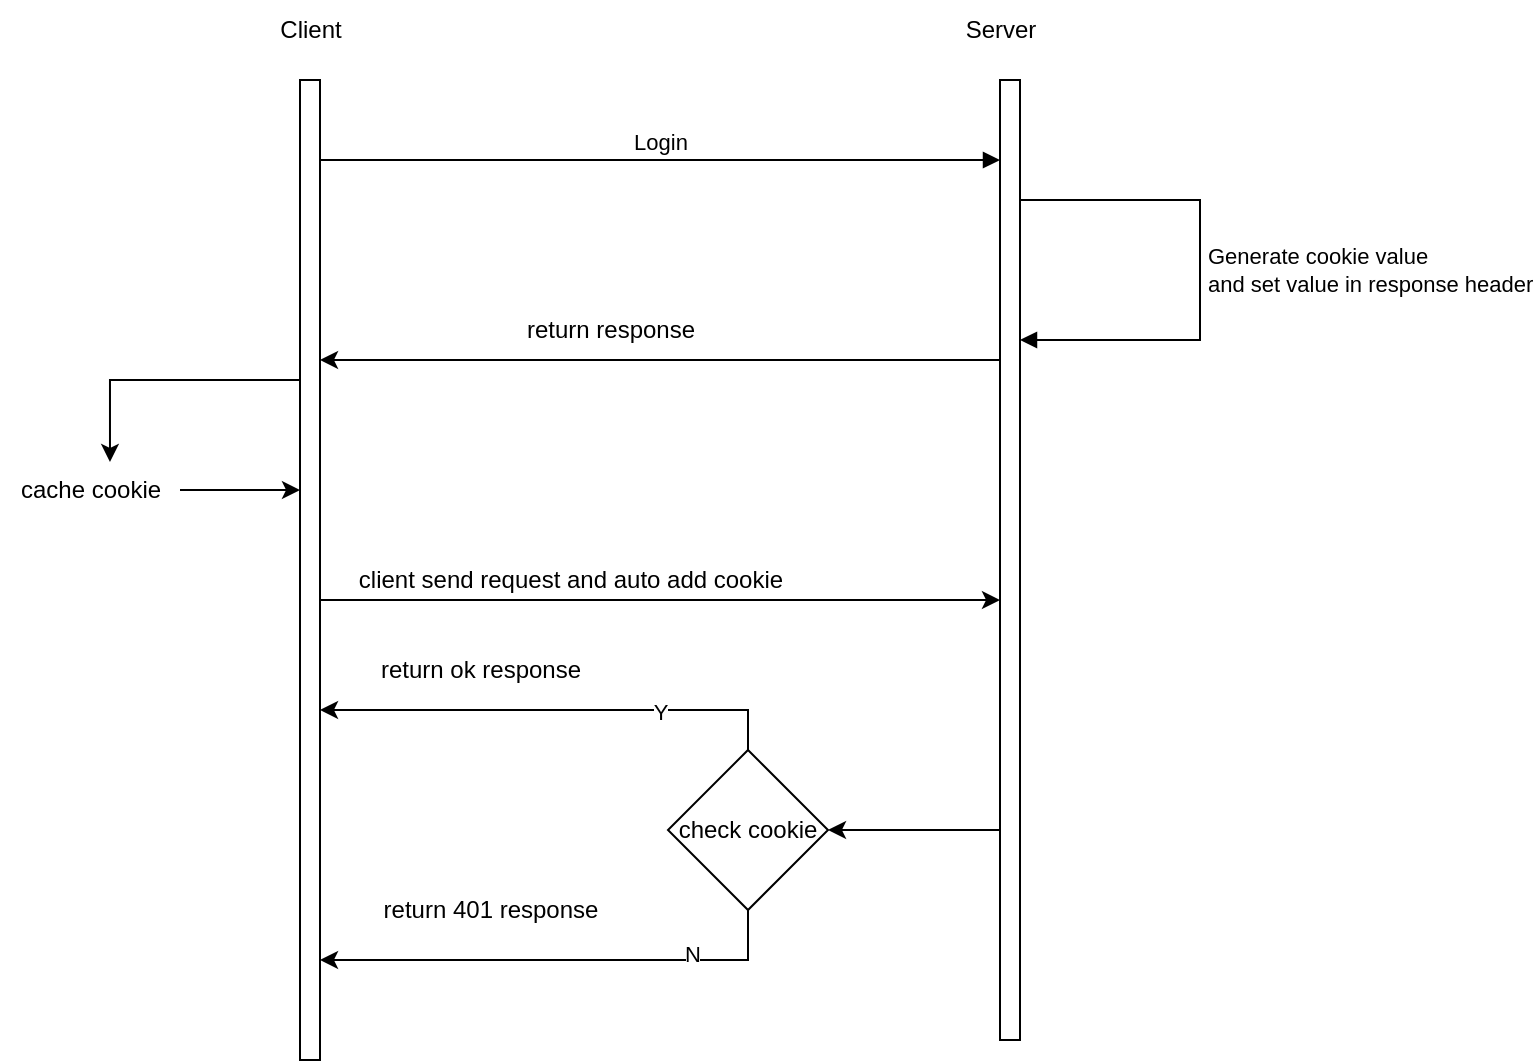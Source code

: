 <mxfile version="21.0.6" type="device"><diagram name="第 1 页" id="pZ9tZPpHdsSjQUkxlKdt"><mxGraphModel dx="1387" dy="788" grid="1" gridSize="10" guides="1" tooltips="1" connect="1" arrows="1" fold="1" page="1" pageScale="1" pageWidth="827" pageHeight="1169" math="0" shadow="0"><root><mxCell id="0"/><mxCell id="1" parent="0"/><mxCell id="Fj93wNn3oUPfR4ONHEZc-22" style="edgeStyle=elbowEdgeStyle;rounded=0;orthogonalLoop=1;jettySize=auto;html=1;elbow=vertical;curved=0;" edge="1" parent="1" source="Fj93wNn3oUPfR4ONHEZc-4" target="Fj93wNn3oUPfR4ONHEZc-5"><mxGeometry relative="1" as="geometry"><Array as="points"><mxPoint x="380" y="440"/><mxPoint x="360" y="450"/></Array></mxGeometry></mxCell><mxCell id="Fj93wNn3oUPfR4ONHEZc-33" style="edgeStyle=elbowEdgeStyle;rounded=0;orthogonalLoop=1;jettySize=auto;html=1;elbow=vertical;curved=0;entryX=0.611;entryY=0.033;entryDx=0;entryDy=0;entryPerimeter=0;" edge="1" parent="1" source="Fj93wNn3oUPfR4ONHEZc-4" target="Fj93wNn3oUPfR4ONHEZc-19"><mxGeometry relative="1" as="geometry"><Array as="points"><mxPoint x="160" y="330"/><mxPoint x="160" y="320"/></Array></mxGeometry></mxCell><mxCell id="Fj93wNn3oUPfR4ONHEZc-4" value="" style="html=1;points=[];perimeter=orthogonalPerimeter;outlineConnect=0;targetShapes=umlLifeline;portConstraint=eastwest;newEdgeStyle={&quot;edgeStyle&quot;:&quot;elbowEdgeStyle&quot;,&quot;elbow&quot;:&quot;vertical&quot;,&quot;curved&quot;:0,&quot;rounded&quot;:0};" vertex="1" parent="1"><mxGeometry x="200" y="180" width="10" height="490" as="geometry"/></mxCell><mxCell id="Fj93wNn3oUPfR4ONHEZc-15" style="edgeStyle=elbowEdgeStyle;rounded=0;orthogonalLoop=1;jettySize=auto;html=1;elbow=vertical;curved=0;" edge="1" parent="1" source="Fj93wNn3oUPfR4ONHEZc-5" target="Fj93wNn3oUPfR4ONHEZc-4"><mxGeometry relative="1" as="geometry"><Array as="points"><mxPoint x="350" y="320"/></Array></mxGeometry></mxCell><mxCell id="Fj93wNn3oUPfR4ONHEZc-35" style="edgeStyle=elbowEdgeStyle;rounded=0;orthogonalLoop=1;jettySize=auto;html=1;elbow=vertical;curved=0;" edge="1" parent="1" source="Fj93wNn3oUPfR4ONHEZc-5" target="Fj93wNn3oUPfR4ONHEZc-31"><mxGeometry relative="1" as="geometry"/></mxCell><mxCell id="Fj93wNn3oUPfR4ONHEZc-5" value="" style="html=1;points=[];perimeter=orthogonalPerimeter;outlineConnect=0;targetShapes=umlLifeline;portConstraint=eastwest;newEdgeStyle={&quot;edgeStyle&quot;:&quot;elbowEdgeStyle&quot;,&quot;elbow&quot;:&quot;vertical&quot;,&quot;curved&quot;:0,&quot;rounded&quot;:0};" vertex="1" parent="1"><mxGeometry x="550" y="180" width="10" height="480" as="geometry"/></mxCell><mxCell id="Fj93wNn3oUPfR4ONHEZc-6" value="Client" style="text;html=1;align=center;verticalAlign=middle;resizable=0;points=[];autosize=1;strokeColor=none;fillColor=none;" vertex="1" parent="1"><mxGeometry x="180" y="140" width="50" height="30" as="geometry"/></mxCell><mxCell id="Fj93wNn3oUPfR4ONHEZc-7" value="Server" style="text;html=1;align=center;verticalAlign=middle;resizable=0;points=[];autosize=1;strokeColor=none;fillColor=none;" vertex="1" parent="1"><mxGeometry x="520" y="140" width="60" height="30" as="geometry"/></mxCell><mxCell id="Fj93wNn3oUPfR4ONHEZc-8" value="Login" style="html=1;verticalAlign=bottom;endArrow=block;edgeStyle=elbowEdgeStyle;elbow=vertical;curved=0;rounded=0;" edge="1" parent="1" source="Fj93wNn3oUPfR4ONHEZc-4" target="Fj93wNn3oUPfR4ONHEZc-5"><mxGeometry width="80" relative="1" as="geometry"><mxPoint x="270" y="210" as="sourcePoint"/><mxPoint x="350" y="210" as="targetPoint"/><Array as="points"><mxPoint x="340" y="220"/><mxPoint x="320" y="210"/><mxPoint x="390" y="200"/></Array><mxPoint as="offset"/></mxGeometry></mxCell><mxCell id="Fj93wNn3oUPfR4ONHEZc-12" value="Generate cookie value &lt;br&gt;and set value in response header" style="html=1;align=left;spacingLeft=2;endArrow=block;rounded=0;edgeStyle=orthogonalEdgeStyle;curved=0;rounded=0;" edge="1" target="Fj93wNn3oUPfR4ONHEZc-5" parent="1" source="Fj93wNn3oUPfR4ONHEZc-5"><mxGeometry relative="1" as="geometry"><mxPoint x="530" y="240" as="sourcePoint"/><Array as="points"><mxPoint x="650" y="240"/><mxPoint x="650" y="310"/></Array><mxPoint x="590" y="310" as="targetPoint"/></mxGeometry></mxCell><mxCell id="Fj93wNn3oUPfR4ONHEZc-16" value="return response" style="text;html=1;align=center;verticalAlign=middle;resizable=0;points=[];autosize=1;strokeColor=none;fillColor=none;" vertex="1" parent="1"><mxGeometry x="300" y="290" width="110" height="30" as="geometry"/></mxCell><mxCell id="Fj93wNn3oUPfR4ONHEZc-34" style="edgeStyle=orthogonalEdgeStyle;rounded=0;orthogonalLoop=1;jettySize=auto;html=1;" edge="1" parent="1" source="Fj93wNn3oUPfR4ONHEZc-19" target="Fj93wNn3oUPfR4ONHEZc-4"><mxGeometry relative="1" as="geometry"><Array as="points"><mxPoint x="190" y="385"/><mxPoint x="190" y="385"/></Array></mxGeometry></mxCell><mxCell id="Fj93wNn3oUPfR4ONHEZc-19" value="cache cookie" style="text;html=1;align=center;verticalAlign=middle;resizable=0;points=[];autosize=1;strokeColor=none;fillColor=none;" vertex="1" parent="1"><mxGeometry x="50" y="370" width="90" height="30" as="geometry"/></mxCell><mxCell id="Fj93wNn3oUPfR4ONHEZc-23" value="client send request and auto add cookie" style="text;html=1;align=center;verticalAlign=middle;resizable=0;points=[];autosize=1;strokeColor=none;fillColor=none;" vertex="1" parent="1"><mxGeometry x="215" y="415" width="240" height="30" as="geometry"/></mxCell><mxCell id="Fj93wNn3oUPfR4ONHEZc-31" value="check cookie" style="rhombus;whiteSpace=wrap;html=1;" vertex="1" parent="1"><mxGeometry x="384" y="515" width="80" height="80" as="geometry"/></mxCell><mxCell id="Fj93wNn3oUPfR4ONHEZc-39" value="" style="group" vertex="1" connectable="0" parent="1"><mxGeometry x="230" y="460" width="194" height="35" as="geometry"/></mxCell><mxCell id="Fj93wNn3oUPfR4ONHEZc-36" style="edgeStyle=orthogonalEdgeStyle;rounded=0;orthogonalLoop=1;jettySize=auto;html=1;" edge="1" parent="Fj93wNn3oUPfR4ONHEZc-39" source="Fj93wNn3oUPfR4ONHEZc-31" target="Fj93wNn3oUPfR4ONHEZc-4"><mxGeometry relative="1" as="geometry"><Array as="points"><mxPoint x="194" y="35"/></Array></mxGeometry></mxCell><mxCell id="Fj93wNn3oUPfR4ONHEZc-37" value="Y" style="edgeLabel;html=1;align=center;verticalAlign=middle;resizable=0;points=[];" vertex="1" connectable="0" parent="Fj93wNn3oUPfR4ONHEZc-36"><mxGeometry x="-0.453" y="1" relative="1" as="geometry"><mxPoint as="offset"/></mxGeometry></mxCell><mxCell id="Fj93wNn3oUPfR4ONHEZc-38" value="return ok response" style="text;html=1;align=center;verticalAlign=middle;resizable=0;points=[];autosize=1;strokeColor=none;fillColor=none;" vertex="1" parent="Fj93wNn3oUPfR4ONHEZc-39"><mxGeometry width="120" height="30" as="geometry"/></mxCell><mxCell id="Fj93wNn3oUPfR4ONHEZc-43" value="" style="group" vertex="1" connectable="0" parent="1"><mxGeometry x="230" y="580" width="194" height="40" as="geometry"/></mxCell><mxCell id="Fj93wNn3oUPfR4ONHEZc-40" style="edgeStyle=orthogonalEdgeStyle;rounded=0;orthogonalLoop=1;jettySize=auto;html=1;" edge="1" parent="Fj93wNn3oUPfR4ONHEZc-43" source="Fj93wNn3oUPfR4ONHEZc-31" target="Fj93wNn3oUPfR4ONHEZc-4"><mxGeometry relative="1" as="geometry"><Array as="points"><mxPoint x="194" y="40"/></Array></mxGeometry></mxCell><mxCell id="Fj93wNn3oUPfR4ONHEZc-41" value="N" style="edgeLabel;html=1;align=center;verticalAlign=middle;resizable=0;points=[];" vertex="1" connectable="0" parent="Fj93wNn3oUPfR4ONHEZc-40"><mxGeometry x="-0.552" y="-3" relative="1" as="geometry"><mxPoint as="offset"/></mxGeometry></mxCell><mxCell id="Fj93wNn3oUPfR4ONHEZc-42" value="return 401 response" style="text;html=1;align=center;verticalAlign=middle;resizable=0;points=[];autosize=1;strokeColor=none;fillColor=none;" vertex="1" parent="Fj93wNn3oUPfR4ONHEZc-43"><mxGeometry width="130" height="30" as="geometry"/></mxCell></root></mxGraphModel></diagram></mxfile>